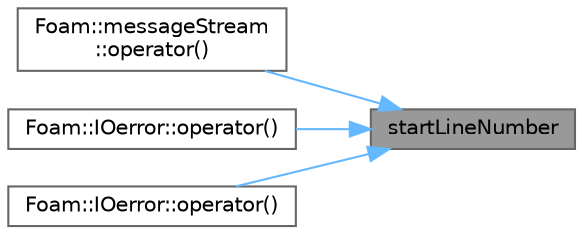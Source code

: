 digraph "startLineNumber"
{
 // LATEX_PDF_SIZE
  bgcolor="transparent";
  edge [fontname=Helvetica,fontsize=10,labelfontname=Helvetica,labelfontsize=10];
  node [fontname=Helvetica,fontsize=10,shape=box,height=0.2,width=0.4];
  rankdir="RL";
  Node1 [id="Node000001",label="startLineNumber",height=0.2,width=0.4,color="gray40", fillcolor="grey60", style="filled", fontcolor="black",tooltip=" "];
  Node1 -> Node2 [id="edge1_Node000001_Node000002",dir="back",color="steelblue1",style="solid",tooltip=" "];
  Node2 [id="Node000002",label="Foam::messageStream\l::operator()",height=0.2,width=0.4,color="grey40", fillcolor="white", style="filled",URL="$classFoam_1_1messageStream.html#ad16bea46809c412991178bee8baffb55",tooltip=" "];
  Node1 -> Node3 [id="edge2_Node000001_Node000003",dir="back",color="steelblue1",style="solid",tooltip=" "];
  Node3 [id="Node000003",label="Foam::IOerror::operator()",height=0.2,width=0.4,color="grey40", fillcolor="white", style="filled",URL="$classFoam_1_1IOerror.html#ab435b955cacd8fbbf70e7e0a6812ce40",tooltip=" "];
  Node1 -> Node4 [id="edge3_Node000001_Node000004",dir="back",color="steelblue1",style="solid",tooltip=" "];
  Node4 [id="Node000004",label="Foam::IOerror::operator()",height=0.2,width=0.4,color="grey40", fillcolor="white", style="filled",URL="$classFoam_1_1IOerror.html#aeea677737a0ee175734bd5446638b36f",tooltip=" "];
}
